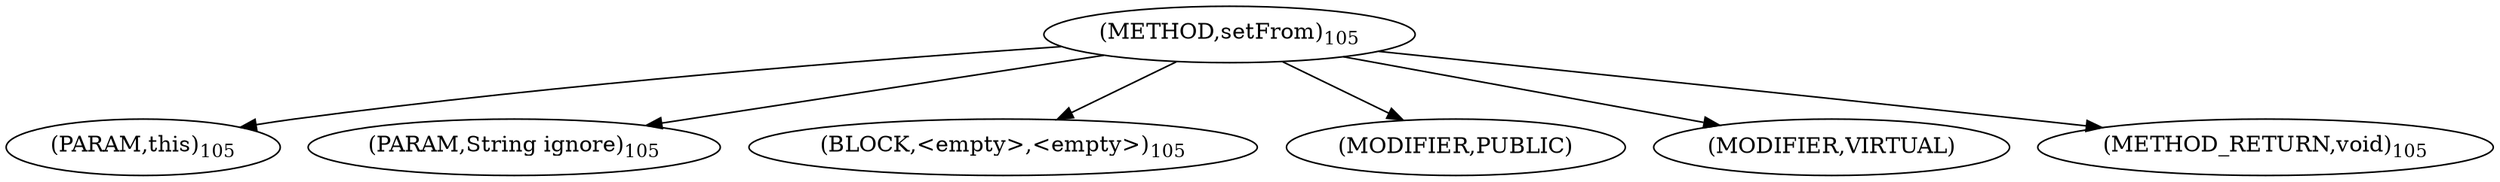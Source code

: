 digraph "setFrom" {  
"147" [label = <(METHOD,setFrom)<SUB>105</SUB>> ]
"148" [label = <(PARAM,this)<SUB>105</SUB>> ]
"149" [label = <(PARAM,String ignore)<SUB>105</SUB>> ]
"150" [label = <(BLOCK,&lt;empty&gt;,&lt;empty&gt;)<SUB>105</SUB>> ]
"151" [label = <(MODIFIER,PUBLIC)> ]
"152" [label = <(MODIFIER,VIRTUAL)> ]
"153" [label = <(METHOD_RETURN,void)<SUB>105</SUB>> ]
  "147" -> "148" 
  "147" -> "149" 
  "147" -> "150" 
  "147" -> "151" 
  "147" -> "152" 
  "147" -> "153" 
}
